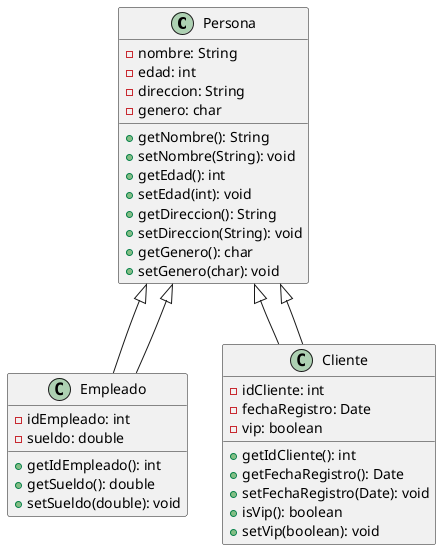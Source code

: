 @startuml
class Persona {
  -nombre: String
  -edad: int
  -direccion: String
  -genero: char
  +getNombre(): String
  +setNombre(String): void
  +getEdad(): int
  +setEdad(int): void
  +getDireccion(): String
  +setDireccion(String): void
  +getGenero(): char
  +setGenero(char): void
}

class Empleado extends Persona {
  -idEmpleado: int
  -sueldo: double
  +getIdEmpleado(): int
  +getSueldo(): double
  +setSueldo(double): void
}

class Cliente extends Persona {
  -idCliente: int
  -fechaRegistro: Date
  -vip: boolean
  +getIdCliente(): int
  +getFechaRegistro(): Date
  +setFechaRegistro(Date): void
  +isVip(): boolean
  +setVip(boolean): void
}

Empleado --|> Persona
Cliente --|> Persona
@enduml
